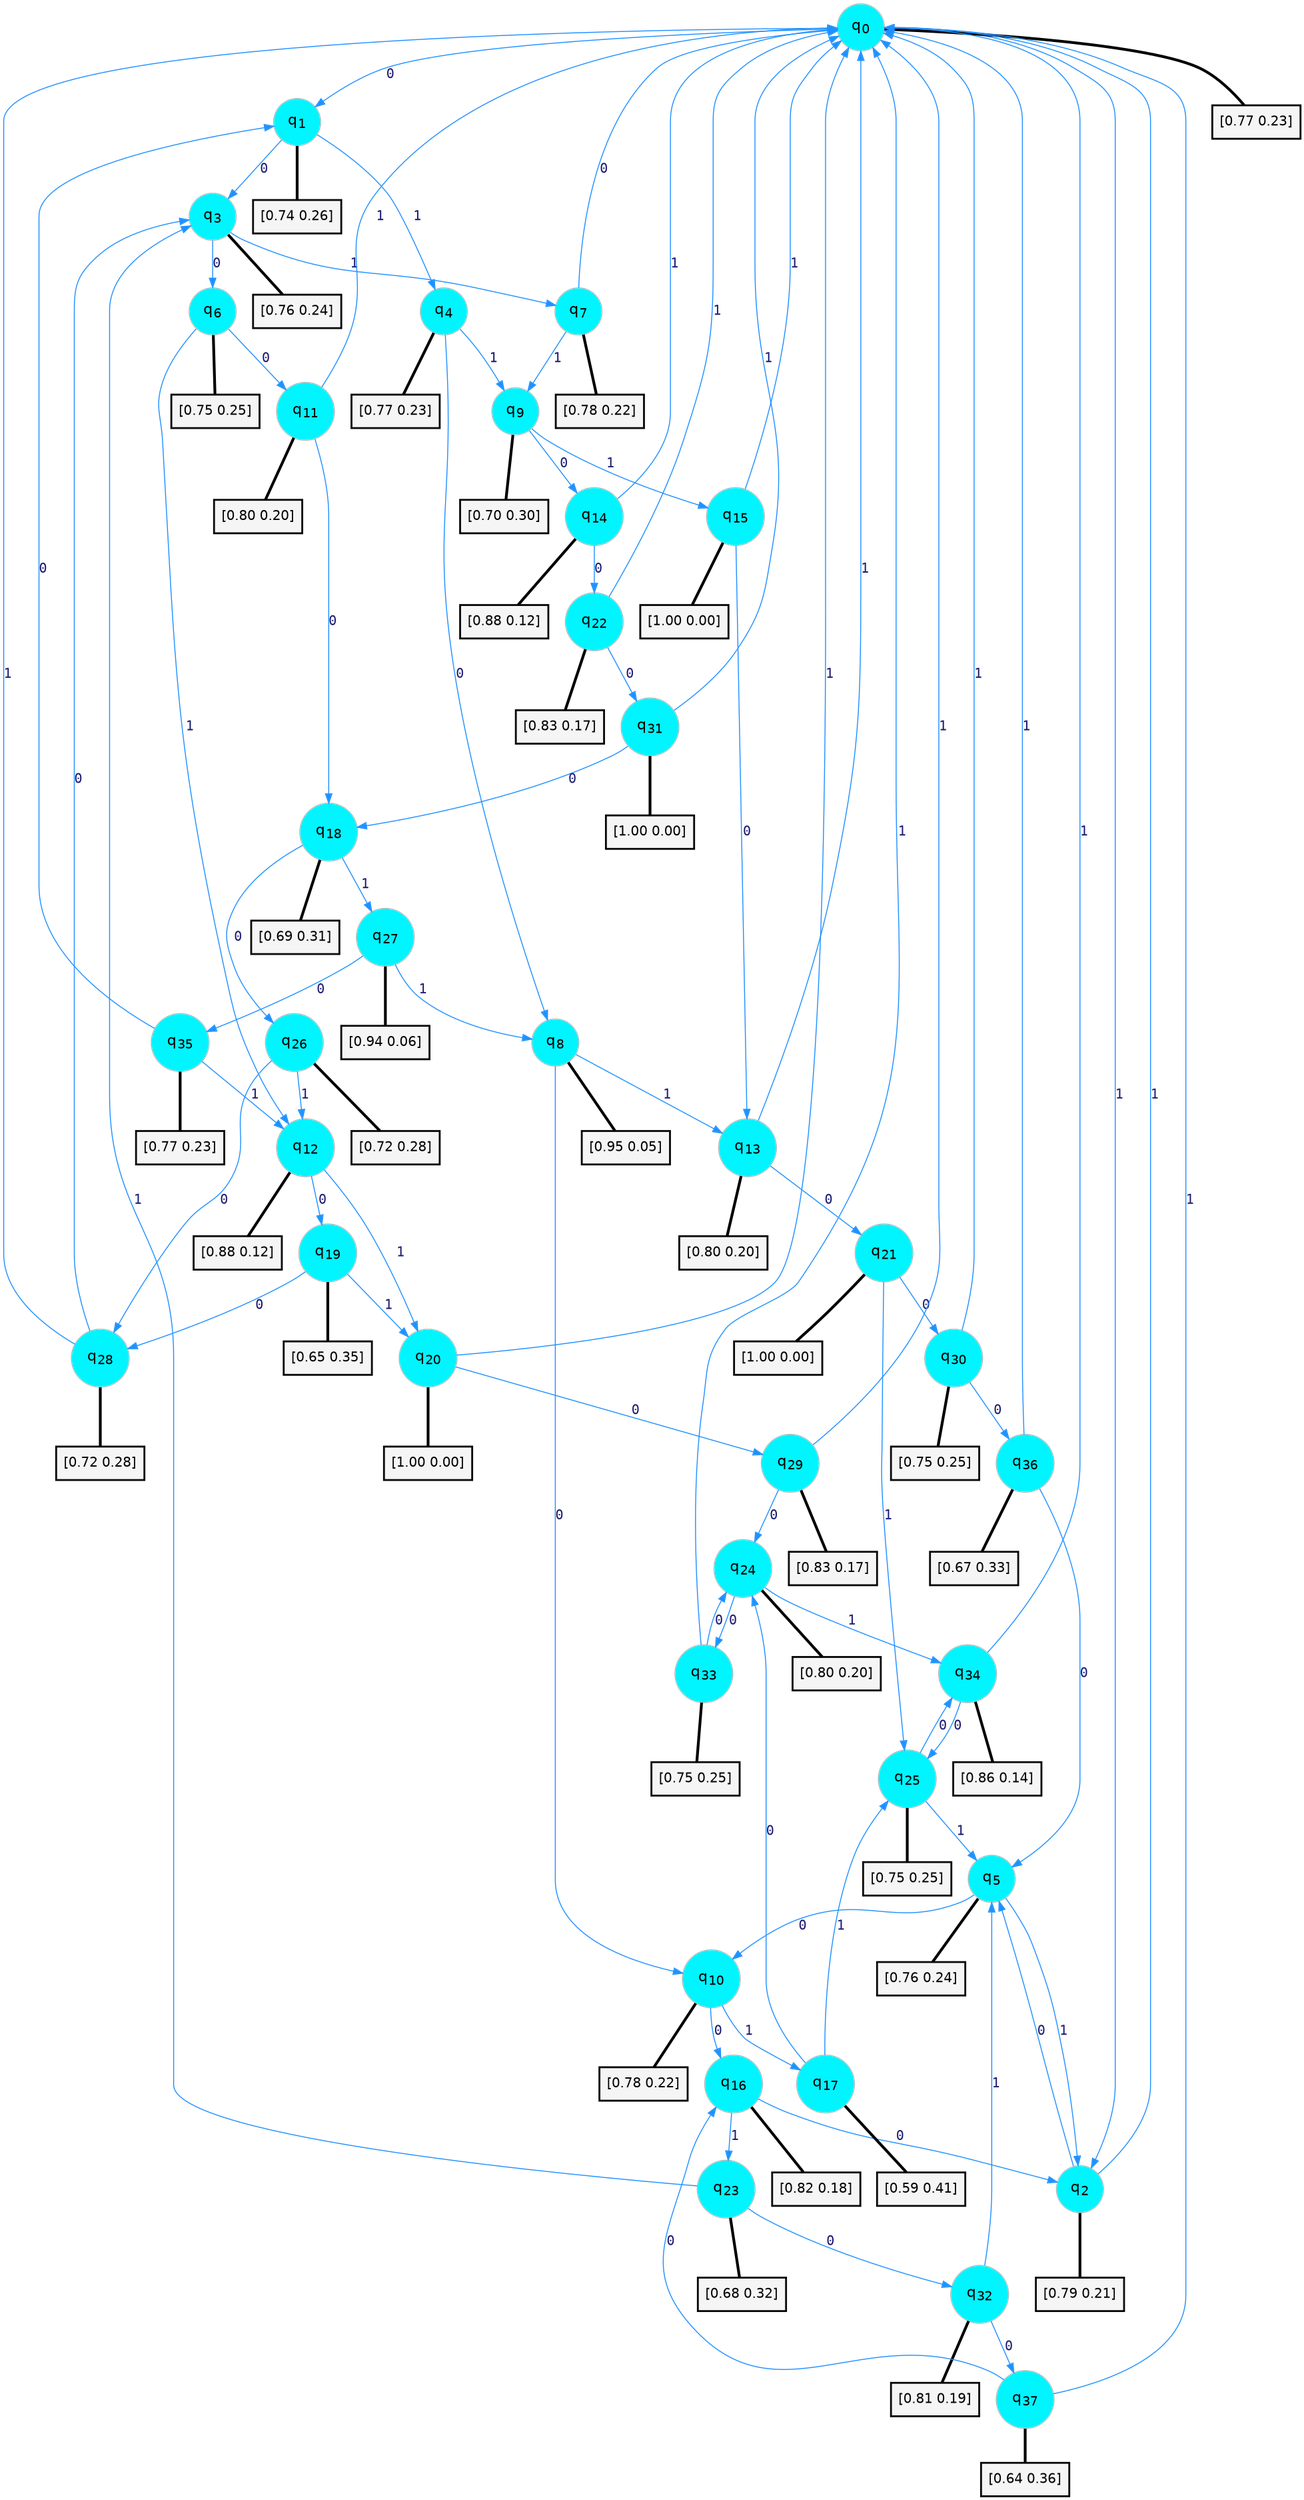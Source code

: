 digraph G {
graph [
bgcolor=transparent, dpi=300, rankdir=TD, size="40,25"];
node [
color=gray, fillcolor=turquoise1, fontcolor=black, fontname=Helvetica, fontsize=16, fontweight=bold, shape=circle, style=filled];
edge [
arrowsize=1, color=dodgerblue1, fontcolor=midnightblue, fontname=courier, fontweight=bold, penwidth=1, style=solid, weight=20];
0[label=<q<SUB>0</SUB>>];
1[label=<q<SUB>1</SUB>>];
2[label=<q<SUB>2</SUB>>];
3[label=<q<SUB>3</SUB>>];
4[label=<q<SUB>4</SUB>>];
5[label=<q<SUB>5</SUB>>];
6[label=<q<SUB>6</SUB>>];
7[label=<q<SUB>7</SUB>>];
8[label=<q<SUB>8</SUB>>];
9[label=<q<SUB>9</SUB>>];
10[label=<q<SUB>10</SUB>>];
11[label=<q<SUB>11</SUB>>];
12[label=<q<SUB>12</SUB>>];
13[label=<q<SUB>13</SUB>>];
14[label=<q<SUB>14</SUB>>];
15[label=<q<SUB>15</SUB>>];
16[label=<q<SUB>16</SUB>>];
17[label=<q<SUB>17</SUB>>];
18[label=<q<SUB>18</SUB>>];
19[label=<q<SUB>19</SUB>>];
20[label=<q<SUB>20</SUB>>];
21[label=<q<SUB>21</SUB>>];
22[label=<q<SUB>22</SUB>>];
23[label=<q<SUB>23</SUB>>];
24[label=<q<SUB>24</SUB>>];
25[label=<q<SUB>25</SUB>>];
26[label=<q<SUB>26</SUB>>];
27[label=<q<SUB>27</SUB>>];
28[label=<q<SUB>28</SUB>>];
29[label=<q<SUB>29</SUB>>];
30[label=<q<SUB>30</SUB>>];
31[label=<q<SUB>31</SUB>>];
32[label=<q<SUB>32</SUB>>];
33[label=<q<SUB>33</SUB>>];
34[label=<q<SUB>34</SUB>>];
35[label=<q<SUB>35</SUB>>];
36[label=<q<SUB>36</SUB>>];
37[label=<q<SUB>37</SUB>>];
38[label="[0.77 0.23]", shape=box,fontcolor=black, fontname=Helvetica, fontsize=14, penwidth=2, fillcolor=whitesmoke,color=black];
39[label="[0.74 0.26]", shape=box,fontcolor=black, fontname=Helvetica, fontsize=14, penwidth=2, fillcolor=whitesmoke,color=black];
40[label="[0.79 0.21]", shape=box,fontcolor=black, fontname=Helvetica, fontsize=14, penwidth=2, fillcolor=whitesmoke,color=black];
41[label="[0.76 0.24]", shape=box,fontcolor=black, fontname=Helvetica, fontsize=14, penwidth=2, fillcolor=whitesmoke,color=black];
42[label="[0.77 0.23]", shape=box,fontcolor=black, fontname=Helvetica, fontsize=14, penwidth=2, fillcolor=whitesmoke,color=black];
43[label="[0.76 0.24]", shape=box,fontcolor=black, fontname=Helvetica, fontsize=14, penwidth=2, fillcolor=whitesmoke,color=black];
44[label="[0.75 0.25]", shape=box,fontcolor=black, fontname=Helvetica, fontsize=14, penwidth=2, fillcolor=whitesmoke,color=black];
45[label="[0.78 0.22]", shape=box,fontcolor=black, fontname=Helvetica, fontsize=14, penwidth=2, fillcolor=whitesmoke,color=black];
46[label="[0.95 0.05]", shape=box,fontcolor=black, fontname=Helvetica, fontsize=14, penwidth=2, fillcolor=whitesmoke,color=black];
47[label="[0.70 0.30]", shape=box,fontcolor=black, fontname=Helvetica, fontsize=14, penwidth=2, fillcolor=whitesmoke,color=black];
48[label="[0.78 0.22]", shape=box,fontcolor=black, fontname=Helvetica, fontsize=14, penwidth=2, fillcolor=whitesmoke,color=black];
49[label="[0.80 0.20]", shape=box,fontcolor=black, fontname=Helvetica, fontsize=14, penwidth=2, fillcolor=whitesmoke,color=black];
50[label="[0.88 0.12]", shape=box,fontcolor=black, fontname=Helvetica, fontsize=14, penwidth=2, fillcolor=whitesmoke,color=black];
51[label="[0.80 0.20]", shape=box,fontcolor=black, fontname=Helvetica, fontsize=14, penwidth=2, fillcolor=whitesmoke,color=black];
52[label="[0.88 0.12]", shape=box,fontcolor=black, fontname=Helvetica, fontsize=14, penwidth=2, fillcolor=whitesmoke,color=black];
53[label="[1.00 0.00]", shape=box,fontcolor=black, fontname=Helvetica, fontsize=14, penwidth=2, fillcolor=whitesmoke,color=black];
54[label="[0.82 0.18]", shape=box,fontcolor=black, fontname=Helvetica, fontsize=14, penwidth=2, fillcolor=whitesmoke,color=black];
55[label="[0.59 0.41]", shape=box,fontcolor=black, fontname=Helvetica, fontsize=14, penwidth=2, fillcolor=whitesmoke,color=black];
56[label="[0.69 0.31]", shape=box,fontcolor=black, fontname=Helvetica, fontsize=14, penwidth=2, fillcolor=whitesmoke,color=black];
57[label="[0.65 0.35]", shape=box,fontcolor=black, fontname=Helvetica, fontsize=14, penwidth=2, fillcolor=whitesmoke,color=black];
58[label="[1.00 0.00]", shape=box,fontcolor=black, fontname=Helvetica, fontsize=14, penwidth=2, fillcolor=whitesmoke,color=black];
59[label="[1.00 0.00]", shape=box,fontcolor=black, fontname=Helvetica, fontsize=14, penwidth=2, fillcolor=whitesmoke,color=black];
60[label="[0.83 0.17]", shape=box,fontcolor=black, fontname=Helvetica, fontsize=14, penwidth=2, fillcolor=whitesmoke,color=black];
61[label="[0.68 0.32]", shape=box,fontcolor=black, fontname=Helvetica, fontsize=14, penwidth=2, fillcolor=whitesmoke,color=black];
62[label="[0.80 0.20]", shape=box,fontcolor=black, fontname=Helvetica, fontsize=14, penwidth=2, fillcolor=whitesmoke,color=black];
63[label="[0.75 0.25]", shape=box,fontcolor=black, fontname=Helvetica, fontsize=14, penwidth=2, fillcolor=whitesmoke,color=black];
64[label="[0.72 0.28]", shape=box,fontcolor=black, fontname=Helvetica, fontsize=14, penwidth=2, fillcolor=whitesmoke,color=black];
65[label="[0.94 0.06]", shape=box,fontcolor=black, fontname=Helvetica, fontsize=14, penwidth=2, fillcolor=whitesmoke,color=black];
66[label="[0.72 0.28]", shape=box,fontcolor=black, fontname=Helvetica, fontsize=14, penwidth=2, fillcolor=whitesmoke,color=black];
67[label="[0.83 0.17]", shape=box,fontcolor=black, fontname=Helvetica, fontsize=14, penwidth=2, fillcolor=whitesmoke,color=black];
68[label="[0.75 0.25]", shape=box,fontcolor=black, fontname=Helvetica, fontsize=14, penwidth=2, fillcolor=whitesmoke,color=black];
69[label="[1.00 0.00]", shape=box,fontcolor=black, fontname=Helvetica, fontsize=14, penwidth=2, fillcolor=whitesmoke,color=black];
70[label="[0.81 0.19]", shape=box,fontcolor=black, fontname=Helvetica, fontsize=14, penwidth=2, fillcolor=whitesmoke,color=black];
71[label="[0.75 0.25]", shape=box,fontcolor=black, fontname=Helvetica, fontsize=14, penwidth=2, fillcolor=whitesmoke,color=black];
72[label="[0.86 0.14]", shape=box,fontcolor=black, fontname=Helvetica, fontsize=14, penwidth=2, fillcolor=whitesmoke,color=black];
73[label="[0.77 0.23]", shape=box,fontcolor=black, fontname=Helvetica, fontsize=14, penwidth=2, fillcolor=whitesmoke,color=black];
74[label="[0.67 0.33]", shape=box,fontcolor=black, fontname=Helvetica, fontsize=14, penwidth=2, fillcolor=whitesmoke,color=black];
75[label="[0.64 0.36]", shape=box,fontcolor=black, fontname=Helvetica, fontsize=14, penwidth=2, fillcolor=whitesmoke,color=black];
0->1 [label=0];
0->2 [label=1];
0->38 [arrowhead=none, penwidth=3,color=black];
1->3 [label=0];
1->4 [label=1];
1->39 [arrowhead=none, penwidth=3,color=black];
2->5 [label=0];
2->0 [label=1];
2->40 [arrowhead=none, penwidth=3,color=black];
3->6 [label=0];
3->7 [label=1];
3->41 [arrowhead=none, penwidth=3,color=black];
4->8 [label=0];
4->9 [label=1];
4->42 [arrowhead=none, penwidth=3,color=black];
5->10 [label=0];
5->2 [label=1];
5->43 [arrowhead=none, penwidth=3,color=black];
6->11 [label=0];
6->12 [label=1];
6->44 [arrowhead=none, penwidth=3,color=black];
7->0 [label=0];
7->9 [label=1];
7->45 [arrowhead=none, penwidth=3,color=black];
8->10 [label=0];
8->13 [label=1];
8->46 [arrowhead=none, penwidth=3,color=black];
9->14 [label=0];
9->15 [label=1];
9->47 [arrowhead=none, penwidth=3,color=black];
10->16 [label=0];
10->17 [label=1];
10->48 [arrowhead=none, penwidth=3,color=black];
11->18 [label=0];
11->0 [label=1];
11->49 [arrowhead=none, penwidth=3,color=black];
12->19 [label=0];
12->20 [label=1];
12->50 [arrowhead=none, penwidth=3,color=black];
13->21 [label=0];
13->0 [label=1];
13->51 [arrowhead=none, penwidth=3,color=black];
14->22 [label=0];
14->0 [label=1];
14->52 [arrowhead=none, penwidth=3,color=black];
15->13 [label=0];
15->0 [label=1];
15->53 [arrowhead=none, penwidth=3,color=black];
16->2 [label=0];
16->23 [label=1];
16->54 [arrowhead=none, penwidth=3,color=black];
17->24 [label=0];
17->25 [label=1];
17->55 [arrowhead=none, penwidth=3,color=black];
18->26 [label=0];
18->27 [label=1];
18->56 [arrowhead=none, penwidth=3,color=black];
19->28 [label=0];
19->20 [label=1];
19->57 [arrowhead=none, penwidth=3,color=black];
20->29 [label=0];
20->0 [label=1];
20->58 [arrowhead=none, penwidth=3,color=black];
21->30 [label=0];
21->25 [label=1];
21->59 [arrowhead=none, penwidth=3,color=black];
22->31 [label=0];
22->0 [label=1];
22->60 [arrowhead=none, penwidth=3,color=black];
23->32 [label=0];
23->3 [label=1];
23->61 [arrowhead=none, penwidth=3,color=black];
24->33 [label=0];
24->34 [label=1];
24->62 [arrowhead=none, penwidth=3,color=black];
25->34 [label=0];
25->5 [label=1];
25->63 [arrowhead=none, penwidth=3,color=black];
26->28 [label=0];
26->12 [label=1];
26->64 [arrowhead=none, penwidth=3,color=black];
27->35 [label=0];
27->8 [label=1];
27->65 [arrowhead=none, penwidth=3,color=black];
28->3 [label=0];
28->0 [label=1];
28->66 [arrowhead=none, penwidth=3,color=black];
29->24 [label=0];
29->0 [label=1];
29->67 [arrowhead=none, penwidth=3,color=black];
30->36 [label=0];
30->0 [label=1];
30->68 [arrowhead=none, penwidth=3,color=black];
31->18 [label=0];
31->0 [label=1];
31->69 [arrowhead=none, penwidth=3,color=black];
32->37 [label=0];
32->5 [label=1];
32->70 [arrowhead=none, penwidth=3,color=black];
33->24 [label=0];
33->0 [label=1];
33->71 [arrowhead=none, penwidth=3,color=black];
34->25 [label=0];
34->0 [label=1];
34->72 [arrowhead=none, penwidth=3,color=black];
35->1 [label=0];
35->12 [label=1];
35->73 [arrowhead=none, penwidth=3,color=black];
36->5 [label=0];
36->0 [label=1];
36->74 [arrowhead=none, penwidth=3,color=black];
37->16 [label=0];
37->0 [label=1];
37->75 [arrowhead=none, penwidth=3,color=black];
}
